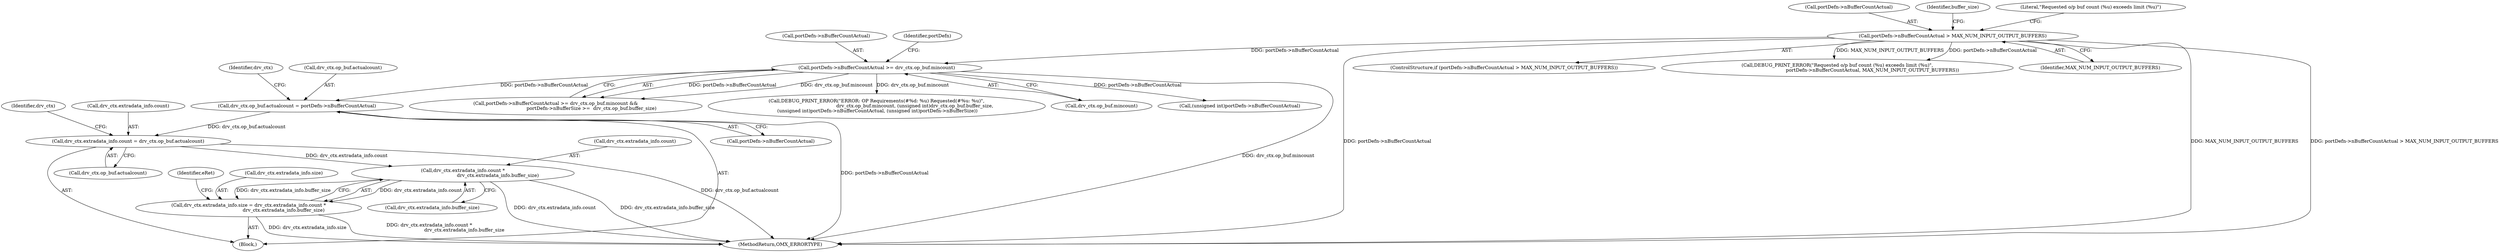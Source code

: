 digraph "0_Android_46e305be6e670a5a0041b0b4861122a0f1aabefa_2@pointer" {
"1000714" [label="(Call,drv_ctx.op_buf.actualcount = portDefn->nBufferCountActual)"];
"1000695" [label="(Call,portDefn->nBufferCountActual >= drv_ctx.op_buf.mincount)"];
"1000652" [label="(Call,portDefn->nBufferCountActual > MAX_NUM_INPUT_OUTPUT_BUFFERS)"];
"1000732" [label="(Call,drv_ctx.extradata_info.count = drv_ctx.op_buf.actualcount)"];
"1000749" [label="(Call,drv_ctx.extradata_info.count *\n                                               drv_ctx.extradata_info.buffer_size)"];
"1000743" [label="(Call,drv_ctx.extradata_info.size = drv_ctx.extradata_info.count *\n                                               drv_ctx.extradata_info.buffer_size)"];
"1000761" [label="(Identifier,eRet)"];
"1000732" [label="(Call,drv_ctx.extradata_info.count = drv_ctx.op_buf.actualcount)"];
"1000694" [label="(Call,portDefn->nBufferCountActual >= drv_ctx.op_buf.mincount &&\n                                                portDefn->nBufferSize >=  drv_ctx.op_buf.buffer_size)"];
"1000653" [label="(Call,portDefn->nBufferCountActual)"];
"1000696" [label="(Call,portDefn->nBufferCountActual)"];
"1000671" [label="(Identifier,buffer_size)"];
"1000777" [label="(Call,DEBUG_PRINT_ERROR(\"ERROR: OP Requirements(#%d: %u) Requested(#%u: %u)\",\n                                                   drv_ctx.op_buf.mincount, (unsigned int)drv_ctx.op_buf.buffer_size,\n (unsigned int)portDefn->nBufferCountActual, (unsigned int)portDefn->nBufferSize))"];
"1000651" [label="(ControlStructure,if (portDefn->nBufferCountActual > MAX_NUM_INPUT_OUTPUT_BUFFERS))"];
"1000744" [label="(Call,drv_ctx.extradata_info.size)"];
"1000706" [label="(Identifier,portDefn)"];
"1000750" [label="(Call,drv_ctx.extradata_info.count)"];
"1000714" [label="(Call,drv_ctx.op_buf.actualcount = portDefn->nBufferCountActual)"];
"1000726" [label="(Identifier,drv_ctx)"];
"1000695" [label="(Call,portDefn->nBufferCountActual >= drv_ctx.op_buf.mincount)"];
"1000746" [label="(Identifier,drv_ctx)"];
"1000699" [label="(Call,drv_ctx.op_buf.mincount)"];
"1000755" [label="(Call,drv_ctx.extradata_info.buffer_size)"];
"1000738" [label="(Call,drv_ctx.op_buf.actualcount)"];
"1000659" [label="(Literal,\"Requested o/p buf count (%u) exceeds limit (%u)\")"];
"1000715" [label="(Call,drv_ctx.op_buf.actualcount)"];
"1000658" [label="(Call,DEBUG_PRINT_ERROR(\"Requested o/p buf count (%u) exceeds limit (%u)\",\n                                               portDefn->nBufferCountActual, MAX_NUM_INPUT_OUTPUT_BUFFERS))"];
"1000791" [label="(Call,(unsigned int)portDefn->nBufferCountActual)"];
"1000749" [label="(Call,drv_ctx.extradata_info.count *\n                                               drv_ctx.extradata_info.buffer_size)"];
"1000733" [label="(Call,drv_ctx.extradata_info.count)"];
"1000656" [label="(Identifier,MAX_NUM_INPUT_OUTPUT_BUFFERS)"];
"1000713" [label="(Block,)"];
"1000720" [label="(Call,portDefn->nBufferCountActual)"];
"1003158" [label="(MethodReturn,OMX_ERRORTYPE)"];
"1000743" [label="(Call,drv_ctx.extradata_info.size = drv_ctx.extradata_info.count *\n                                               drv_ctx.extradata_info.buffer_size)"];
"1000652" [label="(Call,portDefn->nBufferCountActual > MAX_NUM_INPUT_OUTPUT_BUFFERS)"];
"1000714" -> "1000713"  [label="AST: "];
"1000714" -> "1000720"  [label="CFG: "];
"1000715" -> "1000714"  [label="AST: "];
"1000720" -> "1000714"  [label="AST: "];
"1000726" -> "1000714"  [label="CFG: "];
"1000714" -> "1003158"  [label="DDG: portDefn->nBufferCountActual"];
"1000695" -> "1000714"  [label="DDG: portDefn->nBufferCountActual"];
"1000714" -> "1000732"  [label="DDG: drv_ctx.op_buf.actualcount"];
"1000695" -> "1000694"  [label="AST: "];
"1000695" -> "1000699"  [label="CFG: "];
"1000696" -> "1000695"  [label="AST: "];
"1000699" -> "1000695"  [label="AST: "];
"1000706" -> "1000695"  [label="CFG: "];
"1000694" -> "1000695"  [label="CFG: "];
"1000695" -> "1003158"  [label="DDG: drv_ctx.op_buf.mincount"];
"1000695" -> "1000694"  [label="DDG: portDefn->nBufferCountActual"];
"1000695" -> "1000694"  [label="DDG: drv_ctx.op_buf.mincount"];
"1000652" -> "1000695"  [label="DDG: portDefn->nBufferCountActual"];
"1000695" -> "1000777"  [label="DDG: drv_ctx.op_buf.mincount"];
"1000695" -> "1000791"  [label="DDG: portDefn->nBufferCountActual"];
"1000652" -> "1000651"  [label="AST: "];
"1000652" -> "1000656"  [label="CFG: "];
"1000653" -> "1000652"  [label="AST: "];
"1000656" -> "1000652"  [label="AST: "];
"1000659" -> "1000652"  [label="CFG: "];
"1000671" -> "1000652"  [label="CFG: "];
"1000652" -> "1003158"  [label="DDG: MAX_NUM_INPUT_OUTPUT_BUFFERS"];
"1000652" -> "1003158"  [label="DDG: portDefn->nBufferCountActual > MAX_NUM_INPUT_OUTPUT_BUFFERS"];
"1000652" -> "1003158"  [label="DDG: portDefn->nBufferCountActual"];
"1000652" -> "1000658"  [label="DDG: portDefn->nBufferCountActual"];
"1000652" -> "1000658"  [label="DDG: MAX_NUM_INPUT_OUTPUT_BUFFERS"];
"1000732" -> "1000713"  [label="AST: "];
"1000732" -> "1000738"  [label="CFG: "];
"1000733" -> "1000732"  [label="AST: "];
"1000738" -> "1000732"  [label="AST: "];
"1000746" -> "1000732"  [label="CFG: "];
"1000732" -> "1003158"  [label="DDG: drv_ctx.op_buf.actualcount"];
"1000732" -> "1000749"  [label="DDG: drv_ctx.extradata_info.count"];
"1000749" -> "1000743"  [label="AST: "];
"1000749" -> "1000755"  [label="CFG: "];
"1000750" -> "1000749"  [label="AST: "];
"1000755" -> "1000749"  [label="AST: "];
"1000743" -> "1000749"  [label="CFG: "];
"1000749" -> "1003158"  [label="DDG: drv_ctx.extradata_info.count"];
"1000749" -> "1003158"  [label="DDG: drv_ctx.extradata_info.buffer_size"];
"1000749" -> "1000743"  [label="DDG: drv_ctx.extradata_info.count"];
"1000749" -> "1000743"  [label="DDG: drv_ctx.extradata_info.buffer_size"];
"1000743" -> "1000713"  [label="AST: "];
"1000744" -> "1000743"  [label="AST: "];
"1000761" -> "1000743"  [label="CFG: "];
"1000743" -> "1003158"  [label="DDG: drv_ctx.extradata_info.size"];
"1000743" -> "1003158"  [label="DDG: drv_ctx.extradata_info.count *\n                                               drv_ctx.extradata_info.buffer_size"];
}
